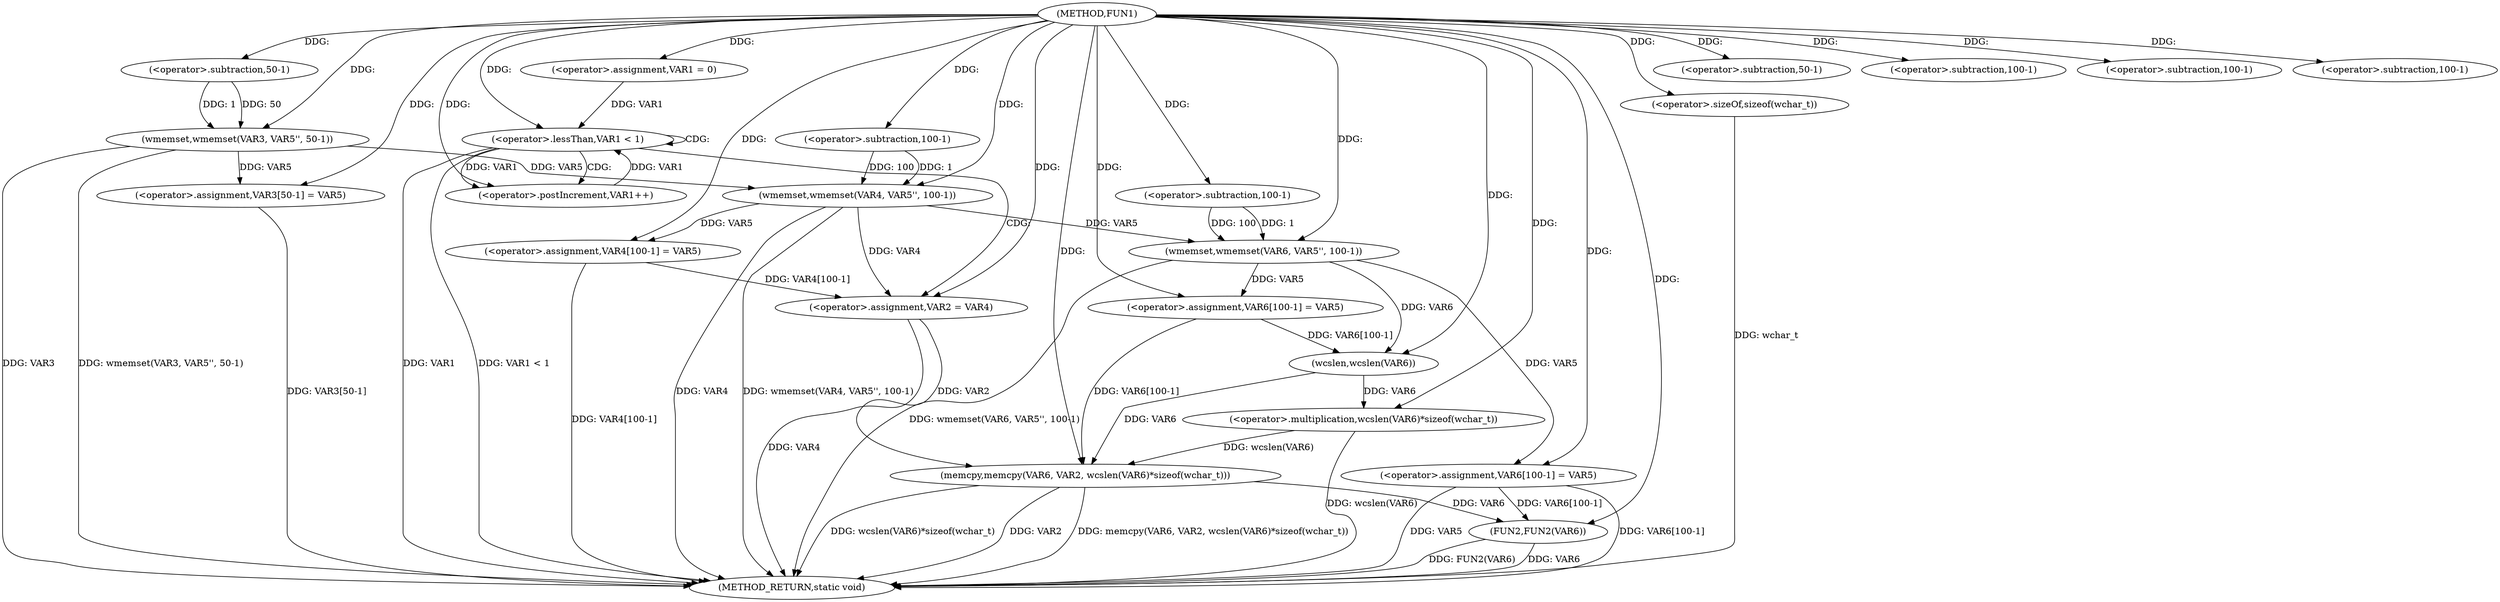 digraph FUN1 {  
"1000100" [label = "(METHOD,FUN1)" ]
"1000177" [label = "(METHOD_RETURN,static void)" ]
"1000106" [label = "(wmemset,wmemset(VAR3, VAR5'', 50-1))" ]
"1000109" [label = "(<operator>.subtraction,50-1)" ]
"1000112" [label = "(<operator>.assignment,VAR3[50-1] = VAR5)" ]
"1000115" [label = "(<operator>.subtraction,50-1)" ]
"1000119" [label = "(wmemset,wmemset(VAR4, VAR5'', 100-1))" ]
"1000122" [label = "(<operator>.subtraction,100-1)" ]
"1000125" [label = "(<operator>.assignment,VAR4[100-1] = VAR5)" ]
"1000128" [label = "(<operator>.subtraction,100-1)" ]
"1000133" [label = "(<operator>.assignment,VAR1 = 0)" ]
"1000136" [label = "(<operator>.lessThan,VAR1 < 1)" ]
"1000139" [label = "(<operator>.postIncrement,VAR1++)" ]
"1000142" [label = "(<operator>.assignment,VAR2 = VAR4)" ]
"1000147" [label = "(wmemset,wmemset(VAR6, VAR5'', 100-1))" ]
"1000150" [label = "(<operator>.subtraction,100-1)" ]
"1000153" [label = "(<operator>.assignment,VAR6[100-1] = VAR5)" ]
"1000156" [label = "(<operator>.subtraction,100-1)" ]
"1000160" [label = "(memcpy,memcpy(VAR6, VAR2, wcslen(VAR6)*sizeof(wchar_t)))" ]
"1000163" [label = "(<operator>.multiplication,wcslen(VAR6)*sizeof(wchar_t))" ]
"1000164" [label = "(wcslen,wcslen(VAR6))" ]
"1000166" [label = "(<operator>.sizeOf,sizeof(wchar_t))" ]
"1000168" [label = "(<operator>.assignment,VAR6[100-1] = VAR5)" ]
"1000171" [label = "(<operator>.subtraction,100-1)" ]
"1000175" [label = "(FUN2,FUN2(VAR6))" ]
  "1000106" -> "1000177"  [ label = "DDG: VAR3"] 
  "1000168" -> "1000177"  [ label = "DDG: VAR6[100-1]"] 
  "1000160" -> "1000177"  [ label = "DDG: memcpy(VAR6, VAR2, wcslen(VAR6)*sizeof(wchar_t))"] 
  "1000175" -> "1000177"  [ label = "DDG: VAR6"] 
  "1000119" -> "1000177"  [ label = "DDG: wmemset(VAR4, VAR5'', 100-1)"] 
  "1000147" -> "1000177"  [ label = "DDG: wmemset(VAR6, VAR5'', 100-1)"] 
  "1000163" -> "1000177"  [ label = "DDG: wcslen(VAR6)"] 
  "1000125" -> "1000177"  [ label = "DDG: VAR4[100-1]"] 
  "1000142" -> "1000177"  [ label = "DDG: VAR4"] 
  "1000166" -> "1000177"  [ label = "DDG: wchar_t"] 
  "1000112" -> "1000177"  [ label = "DDG: VAR3[50-1]"] 
  "1000119" -> "1000177"  [ label = "DDG: VAR4"] 
  "1000136" -> "1000177"  [ label = "DDG: VAR1 < 1"] 
  "1000160" -> "1000177"  [ label = "DDG: wcslen(VAR6)*sizeof(wchar_t)"] 
  "1000160" -> "1000177"  [ label = "DDG: VAR2"] 
  "1000168" -> "1000177"  [ label = "DDG: VAR5"] 
  "1000136" -> "1000177"  [ label = "DDG: VAR1"] 
  "1000106" -> "1000177"  [ label = "DDG: wmemset(VAR3, VAR5'', 50-1)"] 
  "1000175" -> "1000177"  [ label = "DDG: FUN2(VAR6)"] 
  "1000100" -> "1000106"  [ label = "DDG: "] 
  "1000109" -> "1000106"  [ label = "DDG: 50"] 
  "1000109" -> "1000106"  [ label = "DDG: 1"] 
  "1000100" -> "1000109"  [ label = "DDG: "] 
  "1000106" -> "1000112"  [ label = "DDG: VAR5"] 
  "1000100" -> "1000112"  [ label = "DDG: "] 
  "1000100" -> "1000115"  [ label = "DDG: "] 
  "1000100" -> "1000119"  [ label = "DDG: "] 
  "1000106" -> "1000119"  [ label = "DDG: VAR5"] 
  "1000122" -> "1000119"  [ label = "DDG: 100"] 
  "1000122" -> "1000119"  [ label = "DDG: 1"] 
  "1000100" -> "1000122"  [ label = "DDG: "] 
  "1000119" -> "1000125"  [ label = "DDG: VAR5"] 
  "1000100" -> "1000125"  [ label = "DDG: "] 
  "1000100" -> "1000128"  [ label = "DDG: "] 
  "1000100" -> "1000133"  [ label = "DDG: "] 
  "1000139" -> "1000136"  [ label = "DDG: VAR1"] 
  "1000133" -> "1000136"  [ label = "DDG: VAR1"] 
  "1000100" -> "1000136"  [ label = "DDG: "] 
  "1000136" -> "1000139"  [ label = "DDG: VAR1"] 
  "1000100" -> "1000139"  [ label = "DDG: "] 
  "1000125" -> "1000142"  [ label = "DDG: VAR4[100-1]"] 
  "1000119" -> "1000142"  [ label = "DDG: VAR4"] 
  "1000100" -> "1000142"  [ label = "DDG: "] 
  "1000100" -> "1000147"  [ label = "DDG: "] 
  "1000119" -> "1000147"  [ label = "DDG: VAR5"] 
  "1000150" -> "1000147"  [ label = "DDG: 100"] 
  "1000150" -> "1000147"  [ label = "DDG: 1"] 
  "1000100" -> "1000150"  [ label = "DDG: "] 
  "1000147" -> "1000153"  [ label = "DDG: VAR5"] 
  "1000100" -> "1000153"  [ label = "DDG: "] 
  "1000100" -> "1000156"  [ label = "DDG: "] 
  "1000153" -> "1000160"  [ label = "DDG: VAR6[100-1]"] 
  "1000164" -> "1000160"  [ label = "DDG: VAR6"] 
  "1000100" -> "1000160"  [ label = "DDG: "] 
  "1000142" -> "1000160"  [ label = "DDG: VAR2"] 
  "1000163" -> "1000160"  [ label = "DDG: wcslen(VAR6)"] 
  "1000164" -> "1000163"  [ label = "DDG: VAR6"] 
  "1000147" -> "1000164"  [ label = "DDG: VAR6"] 
  "1000153" -> "1000164"  [ label = "DDG: VAR6[100-1]"] 
  "1000100" -> "1000164"  [ label = "DDG: "] 
  "1000100" -> "1000163"  [ label = "DDG: "] 
  "1000100" -> "1000166"  [ label = "DDG: "] 
  "1000100" -> "1000168"  [ label = "DDG: "] 
  "1000147" -> "1000168"  [ label = "DDG: VAR5"] 
  "1000100" -> "1000171"  [ label = "DDG: "] 
  "1000168" -> "1000175"  [ label = "DDG: VAR6[100-1]"] 
  "1000160" -> "1000175"  [ label = "DDG: VAR6"] 
  "1000100" -> "1000175"  [ label = "DDG: "] 
  "1000136" -> "1000142"  [ label = "CDG: "] 
  "1000136" -> "1000136"  [ label = "CDG: "] 
  "1000136" -> "1000139"  [ label = "CDG: "] 
}
